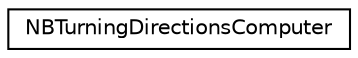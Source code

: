 digraph "Graphical Class Hierarchy"
{
  edge [fontname="Helvetica",fontsize="10",labelfontname="Helvetica",labelfontsize="10"];
  node [fontname="Helvetica",fontsize="10",shape=record];
  rankdir="LR";
  Node0 [label="NBTurningDirectionsComputer",height=0.2,width=0.4,color="black", fillcolor="white", style="filled",URL="$da/dda/class_n_b_turning_directions_computer.html"];
}
